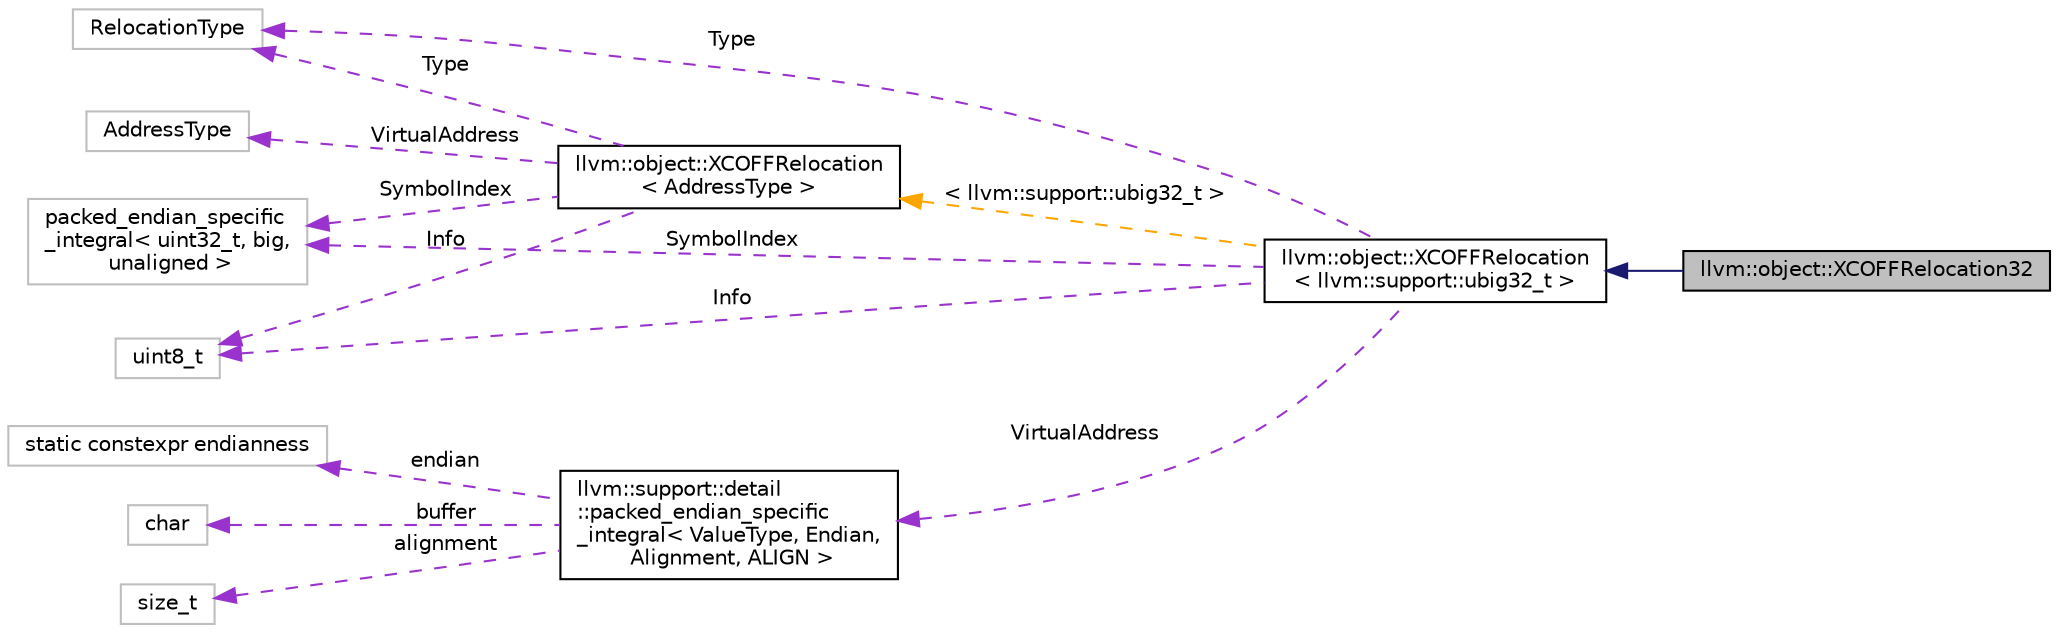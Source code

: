 digraph "llvm::object::XCOFFRelocation32"
{
 // LATEX_PDF_SIZE
  bgcolor="transparent";
  edge [fontname="Helvetica",fontsize="10",labelfontname="Helvetica",labelfontsize="10"];
  node [fontname="Helvetica",fontsize="10",shape=record];
  rankdir="LR";
  Node1 [label="llvm::object::XCOFFRelocation32",height=0.2,width=0.4,color="black", fillcolor="grey75", style="filled", fontcolor="black",tooltip=" "];
  Node2 -> Node1 [dir="back",color="midnightblue",fontsize="10",style="solid",fontname="Helvetica"];
  Node2 [label="llvm::object::XCOFFRelocation\l\< llvm::support::ubig32_t \>",height=0.2,width=0.4,color="black",URL="$structllvm_1_1object_1_1XCOFFRelocation.html",tooltip=" "];
  Node3 -> Node2 [dir="back",color="darkorchid3",fontsize="10",style="dashed",label=" Type" ,fontname="Helvetica"];
  Node3 [label="RelocationType",height=0.2,width=0.4,color="grey75",tooltip=" "];
  Node4 -> Node2 [dir="back",color="darkorchid3",fontsize="10",style="dashed",label=" SymbolIndex" ,fontname="Helvetica"];
  Node4 [label="packed_endian_specific\l_integral\< uint32_t, big,\l unaligned \>",height=0.2,width=0.4,color="grey75",tooltip=" "];
  Node5 -> Node2 [dir="back",color="darkorchid3",fontsize="10",style="dashed",label=" VirtualAddress" ,fontname="Helvetica"];
  Node5 [label="llvm::support::detail\l::packed_endian_specific\l_integral\< ValueType, Endian,\l Alignment, ALIGN \>",height=0.2,width=0.4,color="black",URL="$structllvm_1_1support_1_1detail_1_1packed__endian__specific__integral.html",tooltip=" "];
  Node6 -> Node5 [dir="back",color="darkorchid3",fontsize="10",style="dashed",label=" endian" ,fontname="Helvetica"];
  Node6 [label="static constexpr endianness",height=0.2,width=0.4,color="grey75",tooltip=" "];
  Node7 -> Node5 [dir="back",color="darkorchid3",fontsize="10",style="dashed",label=" buffer" ,fontname="Helvetica"];
  Node7 [label="char",height=0.2,width=0.4,color="grey75",tooltip=" "];
  Node8 -> Node5 [dir="back",color="darkorchid3",fontsize="10",style="dashed",label=" alignment" ,fontname="Helvetica"];
  Node8 [label="size_t",height=0.2,width=0.4,color="grey75",tooltip=" "];
  Node9 -> Node2 [dir="back",color="darkorchid3",fontsize="10",style="dashed",label=" Info" ,fontname="Helvetica"];
  Node9 [label="uint8_t",height=0.2,width=0.4,color="grey75",tooltip=" "];
  Node10 -> Node2 [dir="back",color="orange",fontsize="10",style="dashed",label=" \< llvm::support::ubig32_t \>" ,fontname="Helvetica"];
  Node10 [label="llvm::object::XCOFFRelocation\l\< AddressType \>",height=0.2,width=0.4,color="black",URL="$structllvm_1_1object_1_1XCOFFRelocation.html",tooltip=" "];
  Node3 -> Node10 [dir="back",color="darkorchid3",fontsize="10",style="dashed",label=" Type" ,fontname="Helvetica"];
  Node4 -> Node10 [dir="back",color="darkorchid3",fontsize="10",style="dashed",label=" SymbolIndex" ,fontname="Helvetica"];
  Node9 -> Node10 [dir="back",color="darkorchid3",fontsize="10",style="dashed",label=" Info" ,fontname="Helvetica"];
  Node11 -> Node10 [dir="back",color="darkorchid3",fontsize="10",style="dashed",label=" VirtualAddress" ,fontname="Helvetica"];
  Node11 [label="AddressType",height=0.2,width=0.4,color="grey75",tooltip=" "];
}
